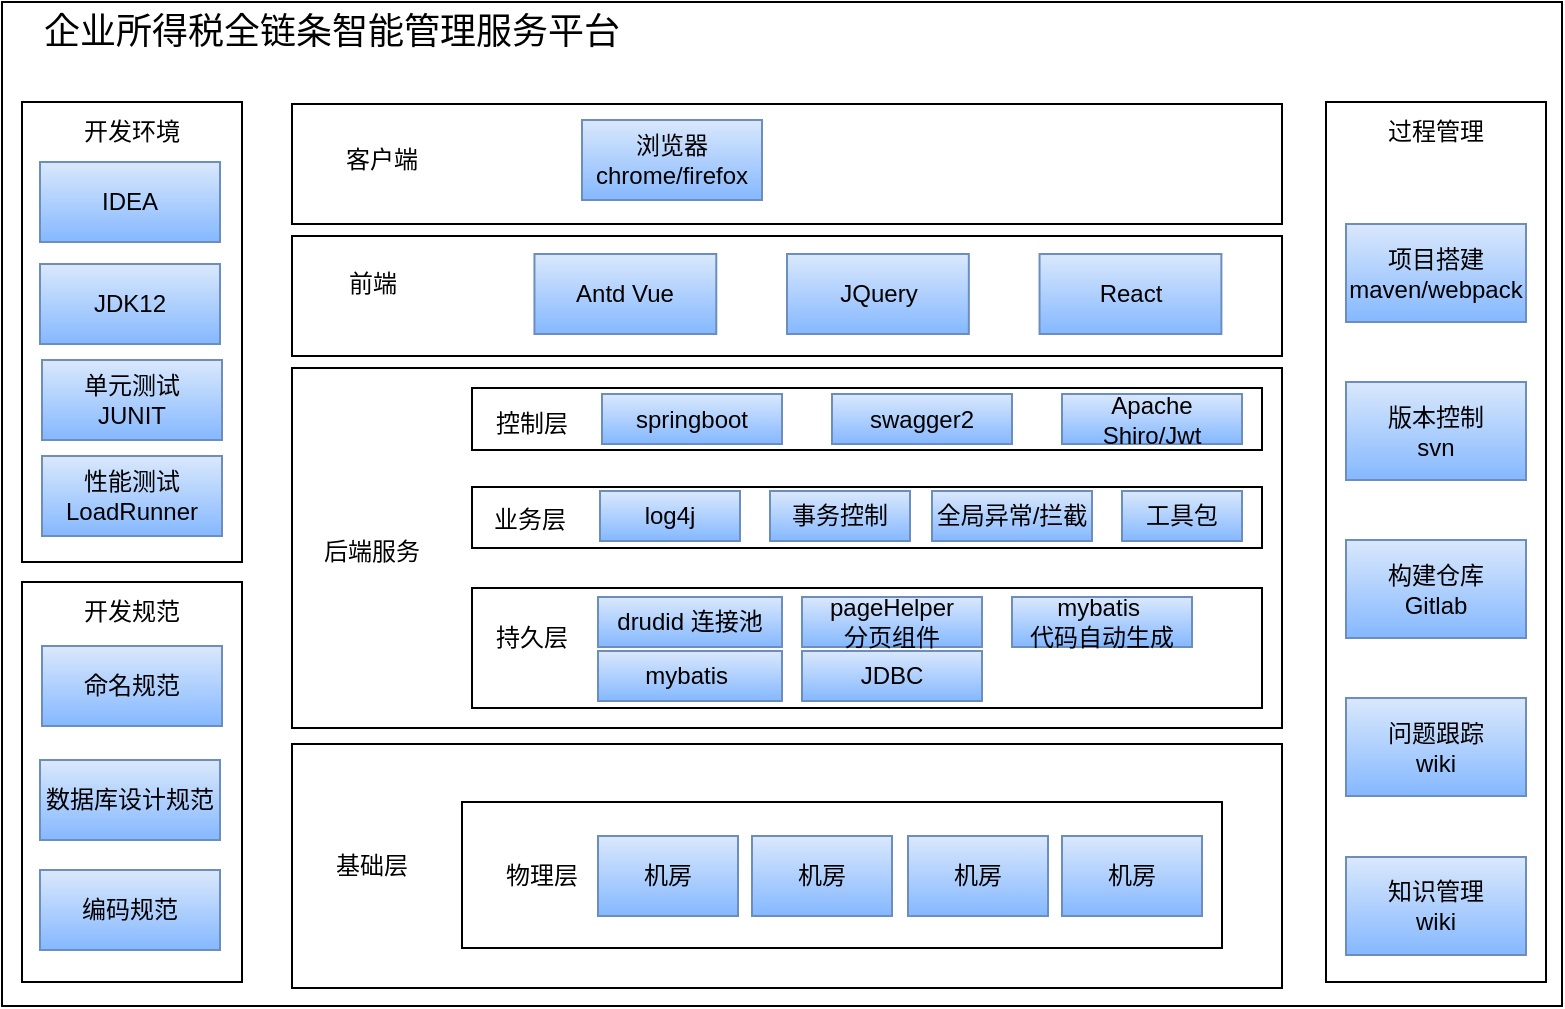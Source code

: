 <mxfile version="20.3.7" type="github">
  <diagram id="Tf-ROqd5I0BjPCLAmrv_" name="第 1 页">
    <mxGraphModel dx="1038" dy="547" grid="1" gridSize="10" guides="1" tooltips="1" connect="1" arrows="1" fold="1" page="1" pageScale="1" pageWidth="827" pageHeight="1169" math="0" shadow="0">
      <root>
        <mxCell id="0" />
        <mxCell id="1" parent="0" />
        <mxCell id="2l5vj2_Z7wzyE9L1ZZ0V-1" value="" style="rounded=0;whiteSpace=wrap;html=1;" parent="1" vertex="1">
          <mxGeometry x="40" y="140" width="780" height="502" as="geometry" />
        </mxCell>
        <mxCell id="HxrzQFl6GsJWeDt-w_co-29" value="" style="group" vertex="1" connectable="0" parent="1">
          <mxGeometry x="185" y="257" width="495" height="60" as="geometry" />
        </mxCell>
        <mxCell id="HxrzQFl6GsJWeDt-w_co-6" value="" style="rounded=0;whiteSpace=wrap;html=1;gradientColor=none;" vertex="1" parent="HxrzQFl6GsJWeDt-w_co-29">
          <mxGeometry width="495.0" height="60" as="geometry" />
        </mxCell>
        <mxCell id="HxrzQFl6GsJWeDt-w_co-7" value="前端" style="text;html=1;strokeColor=none;fillColor=none;align=center;verticalAlign=middle;whiteSpace=wrap;rounded=0;" vertex="1" parent="HxrzQFl6GsJWeDt-w_co-29">
          <mxGeometry x="10.102" y="9" width="60.612" height="30" as="geometry" />
        </mxCell>
        <mxCell id="HxrzQFl6GsJWeDt-w_co-8" value="Antd Vue" style="rounded=0;whiteSpace=wrap;html=1;fillColor=#dae8fc;strokeColor=#6c8ebf;gradientColor=#85B8FF;" vertex="1" parent="HxrzQFl6GsJWeDt-w_co-29">
          <mxGeometry x="121.224" y="9" width="90.918" height="40" as="geometry" />
        </mxCell>
        <mxCell id="HxrzQFl6GsJWeDt-w_co-9" value="React" style="rounded=0;whiteSpace=wrap;html=1;fillColor=#dae8fc;strokeColor=#6c8ebf;gradientColor=#85B8FF;" vertex="1" parent="HxrzQFl6GsJWeDt-w_co-29">
          <mxGeometry x="373.776" y="9" width="90.918" height="40" as="geometry" />
        </mxCell>
        <mxCell id="HxrzQFl6GsJWeDt-w_co-10" value="JQuery" style="rounded=0;whiteSpace=wrap;html=1;fillColor=#dae8fc;strokeColor=#6c8ebf;gradientColor=#85B8FF;" vertex="1" parent="HxrzQFl6GsJWeDt-w_co-29">
          <mxGeometry x="247.5" y="9" width="90.918" height="40" as="geometry" />
        </mxCell>
        <mxCell id="HxrzQFl6GsJWeDt-w_co-71" value="&lt;font style=&quot;font-size: 18px;&quot;&gt;企业所得税全链条智能管理服务平台&lt;/font&gt;" style="text;html=1;strokeColor=none;fillColor=none;align=center;verticalAlign=middle;whiteSpace=wrap;rounded=0;" vertex="1" parent="1">
          <mxGeometry x="50" y="140" width="310" height="30" as="geometry" />
        </mxCell>
        <mxCell id="HxrzQFl6GsJWeDt-w_co-73" value="" style="group" vertex="1" connectable="0" parent="1">
          <mxGeometry x="185" y="323" width="495" height="180" as="geometry" />
        </mxCell>
        <mxCell id="HxrzQFl6GsJWeDt-w_co-13" value="" style="rounded=0;whiteSpace=wrap;html=1;gradientColor=none;" vertex="1" parent="HxrzQFl6GsJWeDt-w_co-73">
          <mxGeometry width="495" height="180" as="geometry" />
        </mxCell>
        <mxCell id="HxrzQFl6GsJWeDt-w_co-33" value="后端服务" style="text;html=1;strokeColor=none;fillColor=none;align=center;verticalAlign=middle;whiteSpace=wrap;rounded=0;" vertex="1" parent="HxrzQFl6GsJWeDt-w_co-73">
          <mxGeometry x="10" y="77" width="60" height="30" as="geometry" />
        </mxCell>
        <mxCell id="HxrzQFl6GsJWeDt-w_co-34" value="" style="rounded=0;whiteSpace=wrap;html=1;gradientColor=none;" vertex="1" parent="HxrzQFl6GsJWeDt-w_co-73">
          <mxGeometry x="90" y="10" width="395" height="31" as="geometry" />
        </mxCell>
        <mxCell id="HxrzQFl6GsJWeDt-w_co-35" value="" style="rounded=0;whiteSpace=wrap;html=1;gradientColor=none;" vertex="1" parent="HxrzQFl6GsJWeDt-w_co-73">
          <mxGeometry x="90" y="59.5" width="395" height="30.5" as="geometry" />
        </mxCell>
        <mxCell id="HxrzQFl6GsJWeDt-w_co-36" value="" style="rounded=0;whiteSpace=wrap;html=1;gradientColor=none;" vertex="1" parent="HxrzQFl6GsJWeDt-w_co-73">
          <mxGeometry x="90" y="110" width="395" height="60" as="geometry" />
        </mxCell>
        <mxCell id="HxrzQFl6GsJWeDt-w_co-37" value="springboot" style="rounded=0;whiteSpace=wrap;html=1;fillColor=#dae8fc;strokeColor=#6c8ebf;gradientColor=#85B8FF;" vertex="1" parent="HxrzQFl6GsJWeDt-w_co-73">
          <mxGeometry x="155" y="13" width="90" height="25" as="geometry" />
        </mxCell>
        <mxCell id="HxrzQFl6GsJWeDt-w_co-38" value="swagger2" style="rounded=0;whiteSpace=wrap;html=1;fillColor=#dae8fc;strokeColor=#6c8ebf;gradientColor=#85B8FF;" vertex="1" parent="HxrzQFl6GsJWeDt-w_co-73">
          <mxGeometry x="270" y="13" width="90" height="25" as="geometry" />
        </mxCell>
        <mxCell id="HxrzQFl6GsJWeDt-w_co-39" value="Apache Shiro/Jwt" style="rounded=0;whiteSpace=wrap;html=1;fillColor=#dae8fc;strokeColor=#6c8ebf;gradientColor=#85B8FF;" vertex="1" parent="HxrzQFl6GsJWeDt-w_co-73">
          <mxGeometry x="385" y="13" width="90" height="25" as="geometry" />
        </mxCell>
        <mxCell id="HxrzQFl6GsJWeDt-w_co-41" value="控制层" style="text;html=1;strokeColor=none;fillColor=none;align=center;verticalAlign=middle;whiteSpace=wrap;rounded=0;" vertex="1" parent="HxrzQFl6GsJWeDt-w_co-73">
          <mxGeometry x="90" y="13" width="60" height="30" as="geometry" />
        </mxCell>
        <mxCell id="HxrzQFl6GsJWeDt-w_co-42" value="log4j" style="rounded=0;whiteSpace=wrap;html=1;fillColor=#dae8fc;strokeColor=#6c8ebf;gradientColor=#85B8FF;" vertex="1" parent="HxrzQFl6GsJWeDt-w_co-73">
          <mxGeometry x="154" y="61.5" width="70" height="25" as="geometry" />
        </mxCell>
        <mxCell id="HxrzQFl6GsJWeDt-w_co-43" value="全局异常/拦截" style="rounded=0;whiteSpace=wrap;html=1;fillColor=#dae8fc;strokeColor=#6c8ebf;gradientColor=#85B8FF;" vertex="1" parent="HxrzQFl6GsJWeDt-w_co-73">
          <mxGeometry x="320" y="61.5" width="80" height="25" as="geometry" />
        </mxCell>
        <mxCell id="HxrzQFl6GsJWeDt-w_co-44" value="工具包" style="rounded=0;whiteSpace=wrap;html=1;fillColor=#dae8fc;strokeColor=#6c8ebf;gradientColor=#85B8FF;" vertex="1" parent="HxrzQFl6GsJWeDt-w_co-73">
          <mxGeometry x="415" y="61.5" width="60" height="25" as="geometry" />
        </mxCell>
        <mxCell id="HxrzQFl6GsJWeDt-w_co-46" value="业务层" style="text;html=1;strokeColor=none;fillColor=none;align=center;verticalAlign=middle;whiteSpace=wrap;rounded=0;" vertex="1" parent="HxrzQFl6GsJWeDt-w_co-73">
          <mxGeometry x="89" y="61" width="60" height="30" as="geometry" />
        </mxCell>
        <mxCell id="HxrzQFl6GsJWeDt-w_co-48" value="事务控制" style="rounded=0;whiteSpace=wrap;html=1;fillColor=#dae8fc;strokeColor=#6c8ebf;gradientColor=#85B8FF;" vertex="1" parent="HxrzQFl6GsJWeDt-w_co-73">
          <mxGeometry x="239" y="61.5" width="70" height="25" as="geometry" />
        </mxCell>
        <mxCell id="HxrzQFl6GsJWeDt-w_co-51" value="持久层" style="text;html=1;strokeColor=none;fillColor=none;align=center;verticalAlign=middle;whiteSpace=wrap;rounded=0;" vertex="1" parent="HxrzQFl6GsJWeDt-w_co-73">
          <mxGeometry x="90" y="120" width="60" height="30" as="geometry" />
        </mxCell>
        <mxCell id="HxrzQFl6GsJWeDt-w_co-52" value="drudid 连接池" style="rounded=0;whiteSpace=wrap;html=1;fillColor=#dae8fc;strokeColor=#6c8ebf;gradientColor=#85B8FF;" vertex="1" parent="HxrzQFl6GsJWeDt-w_co-73">
          <mxGeometry x="153" y="114.5" width="92" height="25" as="geometry" />
        </mxCell>
        <mxCell id="HxrzQFl6GsJWeDt-w_co-54" value="pageHelper&lt;br&gt;分页组件" style="rounded=0;whiteSpace=wrap;html=1;fillColor=#dae8fc;strokeColor=#6c8ebf;gradientColor=#85B8FF;" vertex="1" parent="HxrzQFl6GsJWeDt-w_co-73">
          <mxGeometry x="255" y="114.5" width="90" height="25" as="geometry" />
        </mxCell>
        <mxCell id="HxrzQFl6GsJWeDt-w_co-55" value="mybatis&amp;nbsp;&lt;br&gt;代码自动生成" style="rounded=0;whiteSpace=wrap;html=1;fillColor=#dae8fc;strokeColor=#6c8ebf;gradientColor=#85B8FF;" vertex="1" parent="HxrzQFl6GsJWeDt-w_co-73">
          <mxGeometry x="360" y="114.5" width="90" height="25" as="geometry" />
        </mxCell>
        <mxCell id="HxrzQFl6GsJWeDt-w_co-56" value="mybatis&amp;nbsp;" style="rounded=0;whiteSpace=wrap;html=1;fillColor=#dae8fc;strokeColor=#6c8ebf;gradientColor=#85B8FF;" vertex="1" parent="HxrzQFl6GsJWeDt-w_co-73">
          <mxGeometry x="153" y="141.5" width="92" height="25" as="geometry" />
        </mxCell>
        <mxCell id="HxrzQFl6GsJWeDt-w_co-58" value="JDBC" style="rounded=0;whiteSpace=wrap;html=1;fillColor=#dae8fc;strokeColor=#6c8ebf;gradientColor=#85B8FF;" vertex="1" parent="HxrzQFl6GsJWeDt-w_co-73">
          <mxGeometry x="255" y="141.5" width="90" height="25" as="geometry" />
        </mxCell>
        <mxCell id="HxrzQFl6GsJWeDt-w_co-74" value="" style="group" vertex="1" connectable="0" parent="1">
          <mxGeometry x="185" y="511" width="495" height="122" as="geometry" />
        </mxCell>
        <mxCell id="HxrzQFl6GsJWeDt-w_co-59" value="" style="rounded=0;whiteSpace=wrap;html=1;gradientColor=none;" vertex="1" parent="HxrzQFl6GsJWeDt-w_co-74">
          <mxGeometry width="495" height="122" as="geometry" />
        </mxCell>
        <mxCell id="HxrzQFl6GsJWeDt-w_co-60" value="基础层" style="text;html=1;strokeColor=none;fillColor=none;align=center;verticalAlign=middle;whiteSpace=wrap;rounded=0;" vertex="1" parent="HxrzQFl6GsJWeDt-w_co-74">
          <mxGeometry x="10" y="46" width="60" height="30" as="geometry" />
        </mxCell>
        <mxCell id="HxrzQFl6GsJWeDt-w_co-64" value="" style="rounded=0;whiteSpace=wrap;html=1;gradientColor=none;" vertex="1" parent="HxrzQFl6GsJWeDt-w_co-74">
          <mxGeometry x="85" y="29" width="380" height="73" as="geometry" />
        </mxCell>
        <mxCell id="HxrzQFl6GsJWeDt-w_co-65" value="物理层" style="text;html=1;strokeColor=none;fillColor=none;align=center;verticalAlign=middle;whiteSpace=wrap;rounded=0;" vertex="1" parent="HxrzQFl6GsJWeDt-w_co-74">
          <mxGeometry x="95" y="51" width="60" height="30" as="geometry" />
        </mxCell>
        <mxCell id="HxrzQFl6GsJWeDt-w_co-67" value="机房" style="rounded=0;whiteSpace=wrap;html=1;fillColor=#dae8fc;strokeColor=#6c8ebf;gradientColor=#85B8FF;" vertex="1" parent="HxrzQFl6GsJWeDt-w_co-74">
          <mxGeometry x="153" y="46" width="70" height="40" as="geometry" />
        </mxCell>
        <mxCell id="HxrzQFl6GsJWeDt-w_co-68" value="机房" style="rounded=0;whiteSpace=wrap;html=1;fillColor=#dae8fc;strokeColor=#6c8ebf;gradientColor=#85B8FF;" vertex="1" parent="HxrzQFl6GsJWeDt-w_co-74">
          <mxGeometry x="230" y="46" width="70" height="40" as="geometry" />
        </mxCell>
        <mxCell id="HxrzQFl6GsJWeDt-w_co-69" value="机房" style="rounded=0;whiteSpace=wrap;html=1;fillColor=#dae8fc;strokeColor=#6c8ebf;gradientColor=#85B8FF;" vertex="1" parent="HxrzQFl6GsJWeDt-w_co-74">
          <mxGeometry x="308" y="46" width="70" height="40" as="geometry" />
        </mxCell>
        <mxCell id="HxrzQFl6GsJWeDt-w_co-70" value="机房" style="rounded=0;whiteSpace=wrap;html=1;fillColor=#dae8fc;strokeColor=#6c8ebf;gradientColor=#85B8FF;" vertex="1" parent="HxrzQFl6GsJWeDt-w_co-74">
          <mxGeometry x="385" y="46" width="70" height="40" as="geometry" />
        </mxCell>
        <mxCell id="HxrzQFl6GsJWeDt-w_co-75" value="" style="group" vertex="1" connectable="0" parent="1">
          <mxGeometry x="185" y="189" width="495" height="60" as="geometry" />
        </mxCell>
        <mxCell id="HxrzQFl6GsJWeDt-w_co-30" value="" style="rounded=0;whiteSpace=wrap;html=1;gradientColor=none;" vertex="1" parent="HxrzQFl6GsJWeDt-w_co-75">
          <mxGeometry y="2" width="495" height="60" as="geometry" />
        </mxCell>
        <mxCell id="HxrzQFl6GsJWeDt-w_co-31" value="客户端" style="text;html=1;strokeColor=none;fillColor=none;align=center;verticalAlign=middle;whiteSpace=wrap;rounded=0;" vertex="1" parent="HxrzQFl6GsJWeDt-w_co-75">
          <mxGeometry x="15" y="15" width="60" height="30" as="geometry" />
        </mxCell>
        <mxCell id="HxrzQFl6GsJWeDt-w_co-32" value="浏览器&lt;br&gt;chrome/firefox" style="rounded=0;whiteSpace=wrap;html=1;fillColor=#dae8fc;strokeColor=#6c8ebf;gradientColor=#85B8FF;" vertex="1" parent="HxrzQFl6GsJWeDt-w_co-75">
          <mxGeometry x="145" y="10" width="90" height="40" as="geometry" />
        </mxCell>
        <mxCell id="HxrzQFl6GsJWeDt-w_co-76" value="" style="group" vertex="1" connectable="0" parent="1">
          <mxGeometry x="50" y="190" width="110" height="230" as="geometry" />
        </mxCell>
        <mxCell id="2l5vj2_Z7wzyE9L1ZZ0V-2" value="" style="rounded=0;whiteSpace=wrap;html=1;" parent="HxrzQFl6GsJWeDt-w_co-76" vertex="1">
          <mxGeometry width="110" height="230" as="geometry" />
        </mxCell>
        <mxCell id="2l5vj2_Z7wzyE9L1ZZ0V-8" value="JDK12" style="rounded=0;whiteSpace=wrap;html=1;fillColor=#dae8fc;strokeColor=#6c8ebf;gradientColor=#85B8FF;" parent="HxrzQFl6GsJWeDt-w_co-76" vertex="1">
          <mxGeometry x="9" y="81" width="90" height="40" as="geometry" />
        </mxCell>
        <mxCell id="2l5vj2_Z7wzyE9L1ZZ0V-9" value="单元测试&lt;br&gt;JUNIT" style="rounded=0;whiteSpace=wrap;html=1;fillColor=#dae8fc;strokeColor=#6c8ebf;gradientColor=#85B8FF;" parent="HxrzQFl6GsJWeDt-w_co-76" vertex="1">
          <mxGeometry x="10" y="129" width="90" height="40" as="geometry" />
        </mxCell>
        <mxCell id="2l5vj2_Z7wzyE9L1ZZ0V-10" value="性能测试&lt;br&gt;LoadRunner" style="rounded=0;whiteSpace=wrap;html=1;fillColor=#dae8fc;strokeColor=#6c8ebf;gradientColor=#85B8FF;" parent="HxrzQFl6GsJWeDt-w_co-76" vertex="1">
          <mxGeometry x="10" y="177" width="90" height="40" as="geometry" />
        </mxCell>
        <mxCell id="2l5vj2_Z7wzyE9L1ZZ0V-11" value="开发环境" style="text;html=1;strokeColor=none;fillColor=none;align=center;verticalAlign=middle;whiteSpace=wrap;rounded=0;" parent="HxrzQFl6GsJWeDt-w_co-76" vertex="1">
          <mxGeometry x="25" width="60" height="30" as="geometry" />
        </mxCell>
        <mxCell id="HxrzQFl6GsJWeDt-w_co-12" value="IDEA" style="rounded=0;whiteSpace=wrap;html=1;fillColor=#dae8fc;strokeColor=#6c8ebf;gradientColor=#85B8FF;" vertex="1" parent="HxrzQFl6GsJWeDt-w_co-76">
          <mxGeometry x="9" y="30" width="90" height="40" as="geometry" />
        </mxCell>
        <mxCell id="HxrzQFl6GsJWeDt-w_co-77" value="" style="group" vertex="1" connectable="0" parent="1">
          <mxGeometry x="50" y="430" width="110" height="200" as="geometry" />
        </mxCell>
        <mxCell id="2l5vj2_Z7wzyE9L1ZZ0V-3" value="" style="rounded=0;whiteSpace=wrap;html=1;" parent="HxrzQFl6GsJWeDt-w_co-77" vertex="1">
          <mxGeometry width="110" height="200" as="geometry" />
        </mxCell>
        <mxCell id="HxrzQFl6GsJWeDt-w_co-1" value="命名规范" style="rounded=0;whiteSpace=wrap;html=1;fillColor=#dae8fc;strokeColor=#6c8ebf;gradientColor=#85B8FF;" vertex="1" parent="HxrzQFl6GsJWeDt-w_co-77">
          <mxGeometry x="10" y="32" width="90" height="40" as="geometry" />
        </mxCell>
        <mxCell id="HxrzQFl6GsJWeDt-w_co-2" value="编码规范" style="rounded=0;whiteSpace=wrap;html=1;fillColor=#dae8fc;strokeColor=#6c8ebf;gradientColor=#85B8FF;" vertex="1" parent="HxrzQFl6GsJWeDt-w_co-77">
          <mxGeometry x="9" y="144" width="90" height="40" as="geometry" />
        </mxCell>
        <mxCell id="HxrzQFl6GsJWeDt-w_co-3" value="数据库设计规范" style="rounded=0;whiteSpace=wrap;html=1;fillColor=#dae8fc;strokeColor=#6c8ebf;gradientColor=#85B8FF;" vertex="1" parent="HxrzQFl6GsJWeDt-w_co-77">
          <mxGeometry x="9" y="89" width="90" height="40" as="geometry" />
        </mxCell>
        <mxCell id="HxrzQFl6GsJWeDt-w_co-4" value="开发规范" style="text;html=1;strokeColor=none;fillColor=none;align=center;verticalAlign=middle;whiteSpace=wrap;rounded=0;" vertex="1" parent="HxrzQFl6GsJWeDt-w_co-77">
          <mxGeometry x="25" width="60" height="30" as="geometry" />
        </mxCell>
        <mxCell id="HxrzQFl6GsJWeDt-w_co-78" value="" style="group" vertex="1" connectable="0" parent="1">
          <mxGeometry x="702" y="190" width="110" height="440" as="geometry" />
        </mxCell>
        <mxCell id="HxrzQFl6GsJWeDt-w_co-14" value="" style="rounded=0;whiteSpace=wrap;html=1;" vertex="1" parent="HxrzQFl6GsJWeDt-w_co-78">
          <mxGeometry width="110" height="440" as="geometry" />
        </mxCell>
        <mxCell id="HxrzQFl6GsJWeDt-w_co-15" value="过程管理" style="text;html=1;strokeColor=none;fillColor=none;align=center;verticalAlign=middle;whiteSpace=wrap;rounded=0;" vertex="1" parent="HxrzQFl6GsJWeDt-w_co-78">
          <mxGeometry x="25" width="60" height="30" as="geometry" />
        </mxCell>
        <mxCell id="HxrzQFl6GsJWeDt-w_co-17" value="项目搭建&lt;br&gt;maven/webpack" style="rounded=0;whiteSpace=wrap;html=1;fillColor=#dae8fc;strokeColor=#6c8ebf;gradientColor=#85B8FF;" vertex="1" parent="HxrzQFl6GsJWeDt-w_co-78">
          <mxGeometry x="10" y="61" width="90" height="49" as="geometry" />
        </mxCell>
        <mxCell id="HxrzQFl6GsJWeDt-w_co-22" value="版本控制&lt;br&gt;svn" style="rounded=0;whiteSpace=wrap;html=1;fillColor=#dae8fc;strokeColor=#6c8ebf;gradientColor=#85B8FF;" vertex="1" parent="HxrzQFl6GsJWeDt-w_co-78">
          <mxGeometry x="10" y="140" width="90" height="49" as="geometry" />
        </mxCell>
        <mxCell id="HxrzQFl6GsJWeDt-w_co-24" value="构建仓库&lt;br&gt;Gitlab" style="rounded=0;whiteSpace=wrap;html=1;fillColor=#dae8fc;strokeColor=#6c8ebf;gradientColor=#85B8FF;" vertex="1" parent="HxrzQFl6GsJWeDt-w_co-78">
          <mxGeometry x="10" y="219" width="90" height="49" as="geometry" />
        </mxCell>
        <mxCell id="HxrzQFl6GsJWeDt-w_co-25" value="问题跟踪&lt;br&gt;wiki" style="rounded=0;whiteSpace=wrap;html=1;fillColor=#dae8fc;strokeColor=#6c8ebf;gradientColor=#85B8FF;" vertex="1" parent="HxrzQFl6GsJWeDt-w_co-78">
          <mxGeometry x="10" y="298" width="90" height="49" as="geometry" />
        </mxCell>
        <mxCell id="HxrzQFl6GsJWeDt-w_co-26" value="知识管理&lt;br&gt;wiki" style="rounded=0;whiteSpace=wrap;html=1;fillColor=#dae8fc;strokeColor=#6c8ebf;gradientColor=#85B8FF;" vertex="1" parent="HxrzQFl6GsJWeDt-w_co-78">
          <mxGeometry x="10" y="377.5" width="90" height="49" as="geometry" />
        </mxCell>
      </root>
    </mxGraphModel>
  </diagram>
</mxfile>
